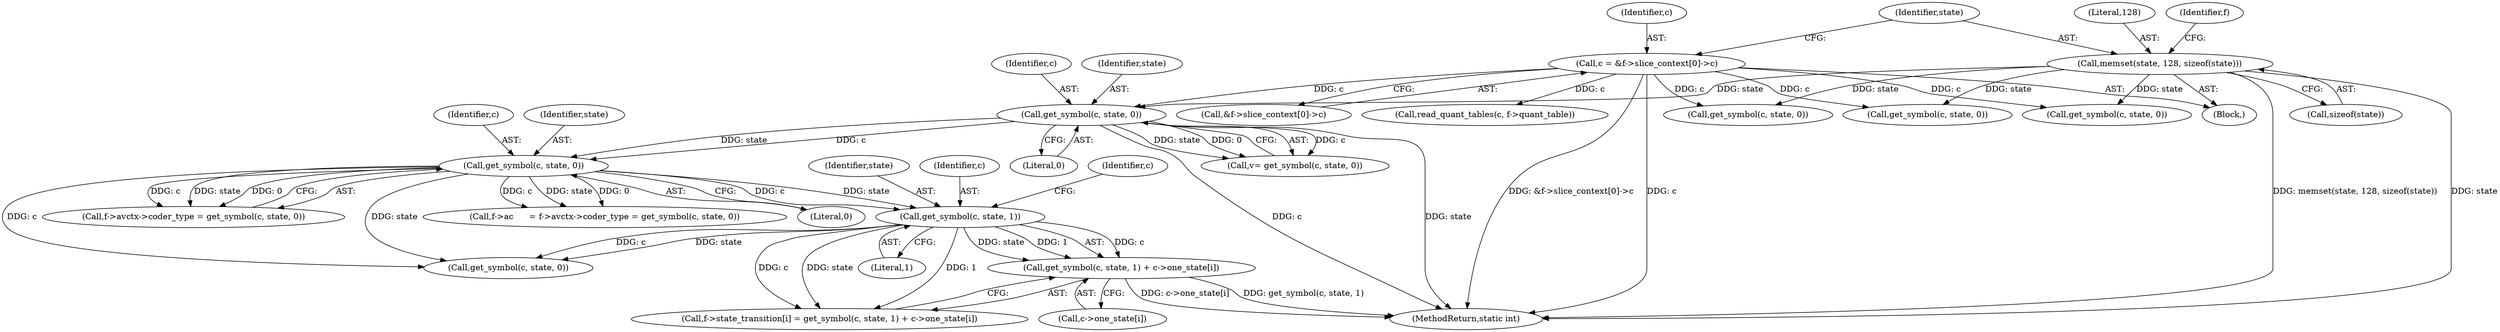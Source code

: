 digraph "0_FFmpeg_b05cd1ea7e45a836f7f6071a716c38bb30326e0f@array" {
"1000203" [label="(Call,get_symbol(c, state, 1) + c->one_state[i])"];
"1000204" [label="(Call,get_symbol(c, state, 1))"];
"1000177" [label="(Call,get_symbol(c, state, 0))"];
"1000144" [label="(Call,get_symbol(c, state, 0))"];
"1000113" [label="(Call,c = &f->slice_context[0]->c)"];
"1000123" [label="(Call,memset(state, 128, sizeof(state)))"];
"1000206" [label="(Identifier,state)"];
"1000142" [label="(Call,v= get_symbol(c, state, 0))"];
"1000125" [label="(Literal,128)"];
"1000204" [label="(Call,get_symbol(c, state, 1))"];
"1000145" [label="(Identifier,c)"];
"1000179" [label="(Identifier,state)"];
"1001322" [label="(MethodReturn,static int)"];
"1000114" [label="(Identifier,c)"];
"1000197" [label="(Call,f->state_transition[i] = get_symbol(c, state, 1) + c->one_state[i])"];
"1001228" [label="(Call,get_symbol(c, state, 0))"];
"1000167" [label="(Call,f->ac      = f->avctx->coder_type = get_symbol(c, state, 0))"];
"1000115" [label="(Call,&f->slice_context[0]->c)"];
"1000180" [label="(Literal,0)"];
"1000144" [label="(Call,get_symbol(c, state, 0))"];
"1000205" [label="(Identifier,c)"];
"1000124" [label="(Identifier,state)"];
"1000207" [label="(Literal,1)"];
"1000178" [label="(Identifier,c)"];
"1000113" [label="(Call,c = &f->slice_context[0]->c)"];
"1000123" [label="(Call,memset(state, 128, sizeof(state)))"];
"1000865" [label="(Call,read_quant_tables(c, f->quant_table))"];
"1000208" [label="(Call,c->one_state[i])"];
"1000147" [label="(Literal,0)"];
"1000131" [label="(Identifier,f)"];
"1000895" [label="(Call,get_symbol(c, state, 0))"];
"1000210" [label="(Identifier,c)"];
"1000203" [label="(Call,get_symbol(c, state, 1) + c->one_state[i])"];
"1000177" [label="(Call,get_symbol(c, state, 0))"];
"1001043" [label="(Call,get_symbol(c, state, 0))"];
"1000171" [label="(Call,f->avctx->coder_type = get_symbol(c, state, 0))"];
"1000146" [label="(Identifier,state)"];
"1000104" [label="(Block,)"];
"1000215" [label="(Call,get_symbol(c, state, 0))"];
"1000126" [label="(Call,sizeof(state))"];
"1000203" -> "1000197"  [label="AST: "];
"1000203" -> "1000208"  [label="CFG: "];
"1000204" -> "1000203"  [label="AST: "];
"1000208" -> "1000203"  [label="AST: "];
"1000197" -> "1000203"  [label="CFG: "];
"1000203" -> "1001322"  [label="DDG: c->one_state[i]"];
"1000203" -> "1001322"  [label="DDG: get_symbol(c, state, 1)"];
"1000204" -> "1000203"  [label="DDG: c"];
"1000204" -> "1000203"  [label="DDG: state"];
"1000204" -> "1000203"  [label="DDG: 1"];
"1000204" -> "1000207"  [label="CFG: "];
"1000205" -> "1000204"  [label="AST: "];
"1000206" -> "1000204"  [label="AST: "];
"1000207" -> "1000204"  [label="AST: "];
"1000210" -> "1000204"  [label="CFG: "];
"1000204" -> "1000197"  [label="DDG: c"];
"1000204" -> "1000197"  [label="DDG: state"];
"1000204" -> "1000197"  [label="DDG: 1"];
"1000177" -> "1000204"  [label="DDG: c"];
"1000177" -> "1000204"  [label="DDG: state"];
"1000204" -> "1000215"  [label="DDG: c"];
"1000204" -> "1000215"  [label="DDG: state"];
"1000177" -> "1000171"  [label="AST: "];
"1000177" -> "1000180"  [label="CFG: "];
"1000178" -> "1000177"  [label="AST: "];
"1000179" -> "1000177"  [label="AST: "];
"1000180" -> "1000177"  [label="AST: "];
"1000171" -> "1000177"  [label="CFG: "];
"1000177" -> "1000167"  [label="DDG: c"];
"1000177" -> "1000167"  [label="DDG: state"];
"1000177" -> "1000167"  [label="DDG: 0"];
"1000177" -> "1000171"  [label="DDG: c"];
"1000177" -> "1000171"  [label="DDG: state"];
"1000177" -> "1000171"  [label="DDG: 0"];
"1000144" -> "1000177"  [label="DDG: c"];
"1000144" -> "1000177"  [label="DDG: state"];
"1000177" -> "1000215"  [label="DDG: c"];
"1000177" -> "1000215"  [label="DDG: state"];
"1000144" -> "1000142"  [label="AST: "];
"1000144" -> "1000147"  [label="CFG: "];
"1000145" -> "1000144"  [label="AST: "];
"1000146" -> "1000144"  [label="AST: "];
"1000147" -> "1000144"  [label="AST: "];
"1000142" -> "1000144"  [label="CFG: "];
"1000144" -> "1001322"  [label="DDG: c"];
"1000144" -> "1001322"  [label="DDG: state"];
"1000144" -> "1000142"  [label="DDG: c"];
"1000144" -> "1000142"  [label="DDG: state"];
"1000144" -> "1000142"  [label="DDG: 0"];
"1000113" -> "1000144"  [label="DDG: c"];
"1000123" -> "1000144"  [label="DDG: state"];
"1000113" -> "1000104"  [label="AST: "];
"1000113" -> "1000115"  [label="CFG: "];
"1000114" -> "1000113"  [label="AST: "];
"1000115" -> "1000113"  [label="AST: "];
"1000124" -> "1000113"  [label="CFG: "];
"1000113" -> "1001322"  [label="DDG: c"];
"1000113" -> "1001322"  [label="DDG: &f->slice_context[0]->c"];
"1000113" -> "1000865"  [label="DDG: c"];
"1000113" -> "1000895"  [label="DDG: c"];
"1000113" -> "1001043"  [label="DDG: c"];
"1000113" -> "1001228"  [label="DDG: c"];
"1000123" -> "1000104"  [label="AST: "];
"1000123" -> "1000126"  [label="CFG: "];
"1000124" -> "1000123"  [label="AST: "];
"1000125" -> "1000123"  [label="AST: "];
"1000126" -> "1000123"  [label="AST: "];
"1000131" -> "1000123"  [label="CFG: "];
"1000123" -> "1001322"  [label="DDG: memset(state, 128, sizeof(state))"];
"1000123" -> "1001322"  [label="DDG: state"];
"1000123" -> "1000895"  [label="DDG: state"];
"1000123" -> "1001043"  [label="DDG: state"];
"1000123" -> "1001228"  [label="DDG: state"];
}
